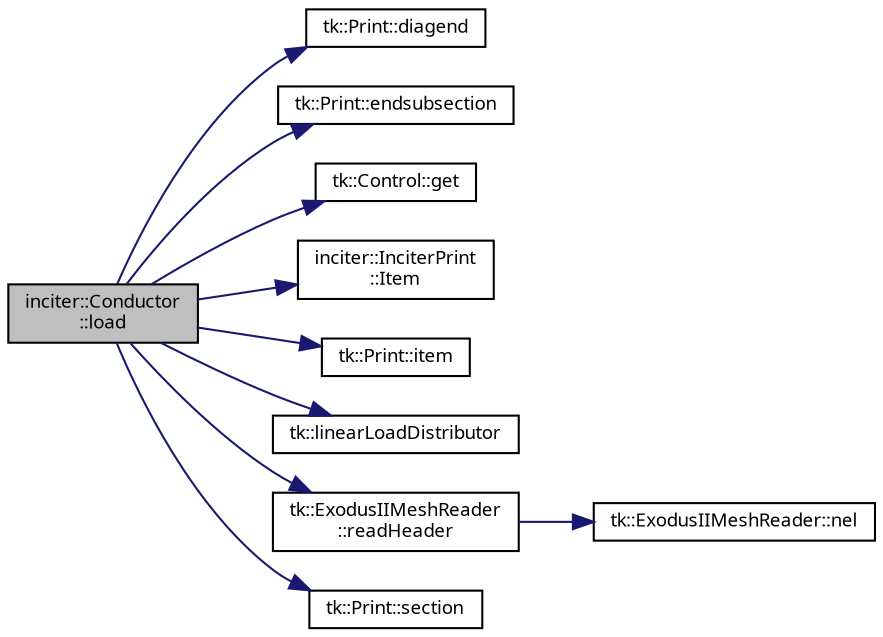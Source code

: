 digraph "inciter::Conductor::load"
{
 // INTERACTIVE_SVG=YES
  bgcolor="transparent";
  edge [fontname="sans-serif",fontsize="9",labelfontname="sans-serif",labelfontsize="9"];
  node [fontname="sans-serif",fontsize="9",shape=record];
  rankdir="LR";
  Node1 [label="inciter::Conductor\l::load",height=0.2,width=0.4,color="black", fillcolor="grey75", style="filled", fontcolor="black"];
  Node1 -> Node2 [color="midnightblue",fontsize="9",style="solid",fontname="sans-serif"];
  Node2 [label="tk::Print::diagend",height=0.2,width=0.4,color="black",URL="$classtk_1_1_print.html#a4586e1cf2a239a9fbc2ab2cb60a25e5b"];
  Node1 -> Node3 [color="midnightblue",fontsize="9",style="solid",fontname="sans-serif"];
  Node3 [label="tk::Print::endsubsection",height=0.2,width=0.4,color="black",URL="$classtk_1_1_print.html#ae4b58bc31ef42dbee41b47f2209ace96"];
  Node1 -> Node4 [color="midnightblue",fontsize="9",style="solid",fontname="sans-serif"];
  Node4 [label="tk::Control::get",height=0.2,width=0.4,color="black",URL="$classtk_1_1_control.html#a85c14acef1b9de96946fcf2ab7c08721",tooltip="Const-ref accessor to single element at 1st level. "];
  Node1 -> Node5 [color="midnightblue",fontsize="9",style="solid",fontname="sans-serif"];
  Node5 [label="inciter::InciterPrint\l::Item",height=0.2,width=0.4,color="black",URL="$classinciter_1_1_inciter_print.html#aab9867f0267d227d2fe49ce3007ab88b"];
  Node1 -> Node6 [color="midnightblue",fontsize="9",style="solid",fontname="sans-serif"];
  Node6 [label="tk::Print::item",height=0.2,width=0.4,color="black",URL="$classtk_1_1_print.html#a74b13fb10ac8f28340e1ea91707de612"];
  Node1 -> Node7 [color="midnightblue",fontsize="9",style="solid",fontname="sans-serif"];
  Node7 [label="tk::linearLoadDistributor",height=0.2,width=0.4,color="black",URL="$namespacetk.html#ae484074849c5c9532282fc9fa4e19467",tooltip="Compute linear load distribution for given total work and virtualization. "];
  Node1 -> Node8 [color="midnightblue",fontsize="9",style="solid",fontname="sans-serif"];
  Node8 [label="tk::ExodusIIMeshReader\l::readHeader",height=0.2,width=0.4,color="black",URL="$classtk_1_1_exodus_i_i_mesh_reader.html#a420fb01018122df1c9ffd74f042ec7e4",tooltip="Read ExodusII header without setting mesh size. "];
  Node8 -> Node9 [color="midnightblue",fontsize="9",style="solid",fontname="sans-serif"];
  Node9 [label="tk::ExodusIIMeshReader::nel",height=0.2,width=0.4,color="black",URL="$classtk_1_1_exodus_i_i_mesh_reader.html#a0f99c21fb38514768b1032e9bea1db5b",tooltip="Return number of elements in a mesh block in the ExodusII file. "];
  Node1 -> Node10 [color="midnightblue",fontsize="9",style="solid",fontname="sans-serif"];
  Node10 [label="tk::Print::section",height=0.2,width=0.4,color="black",URL="$classtk_1_1_print.html#a5a84d90bea597aaf9544cf21179852d0"];
}
